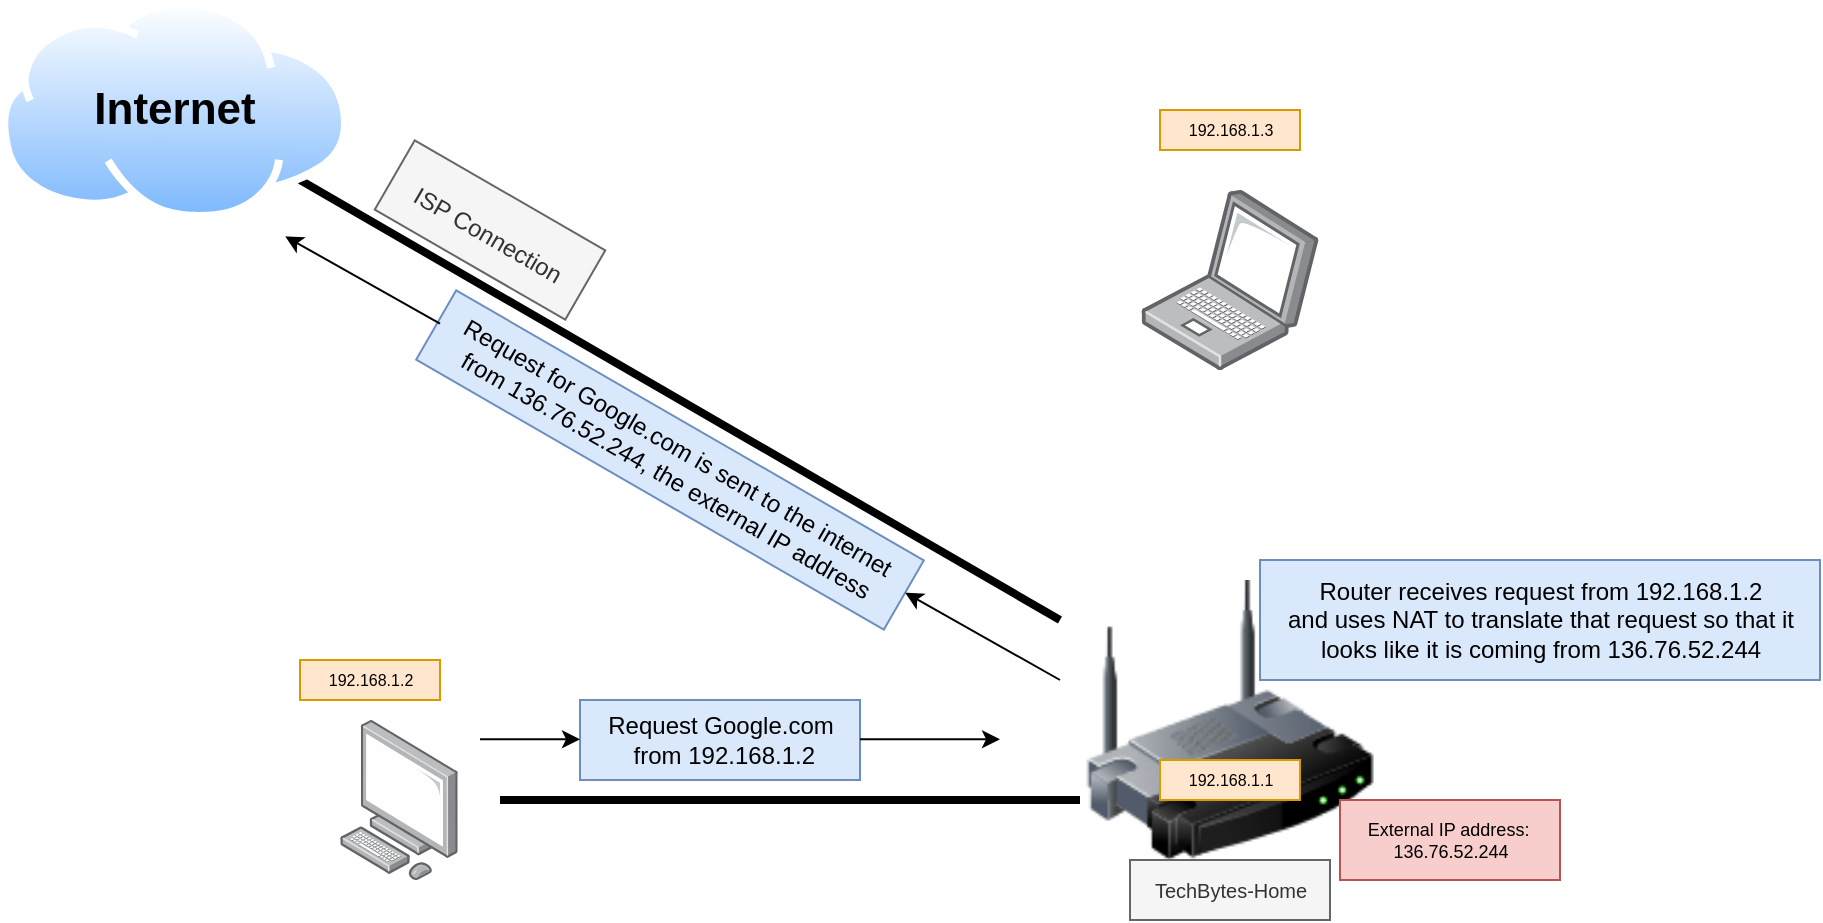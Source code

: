 <mxfile version="20.8.1" type="github"><diagram id="NsRht-lLn4OnHK625zL3" name="Page-1"><mxGraphModel dx="989" dy="524" grid="1" gridSize="10" guides="1" tooltips="1" connect="1" arrows="1" fold="1" page="1" pageScale="1" pageWidth="850" pageHeight="1100" math="0" shadow="0"><root><mxCell id="0"/><mxCell id="1" parent="0"/><mxCell id="-M55Hes9o6ZNuJsgK-iB-1" value="" style="image;html=1;image=img/lib/clip_art/networking/Wireless_Router_128x128.png" parent="1" vertex="1"><mxGeometry x="560" y="360" width="150" height="140" as="geometry"/></mxCell><mxCell id="-M55Hes9o6ZNuJsgK-iB-2" value="&lt;font style=&quot;font-size: 10px;&quot;&gt;TechBytes-Home&lt;/font&gt;" style="text;html=1;align=center;verticalAlign=middle;resizable=0;points=[];autosize=1;fillColor=#f5f5f5;fontColor=#333333;strokeColor=#666666;" parent="1" vertex="1"><mxGeometry x="585" y="500" width="100" height="30" as="geometry"/></mxCell><mxCell id="-M55Hes9o6ZNuJsgK-iB-3" value="" style="shape=image;html=1;verticalAlign=top;verticalLabelPosition=bottom;labelBackgroundColor=#ffffff;imageAspect=0;aspect=fixed;image=https://cdn1.iconfinder.com/data/icons/computer-hardware-line-vol-2/52/wifi__wireless__internet__network__signal__connection__router-128.png;rotation=0;" parent="1" vertex="1"><mxGeometry x="610" y="270" width="60" height="60" as="geometry"/></mxCell><mxCell id="-M55Hes9o6ZNuJsgK-iB-7" value="" style="points=[];aspect=fixed;html=1;align=center;shadow=0;dashed=0;image;image=img/lib/allied_telesis/computer_and_terminals/Personal_Computer.svg;" parent="1" vertex="1"><mxGeometry x="190" y="430" width="59.03" height="80" as="geometry"/></mxCell><mxCell id="-M55Hes9o6ZNuJsgK-iB-9" value="" style="points=[];aspect=fixed;html=1;align=center;shadow=0;dashed=0;image;image=img/lib/allied_telesis/computer_and_terminals/Laptop.svg;" parent="1" vertex="1"><mxGeometry x="590.64" y="165" width="88.73" height="90" as="geometry"/></mxCell><mxCell id="-M55Hes9o6ZNuJsgK-iB-14" value="" style="endArrow=none;html=1;rounded=0;jumpSize=12;endSize=14;startSize=10;strokeWidth=4;" parent="1" edge="1"><mxGeometry width="50" height="50" relative="1" as="geometry"><mxPoint x="270" y="470" as="sourcePoint"/><mxPoint x="560" y="470" as="targetPoint"/></mxGeometry></mxCell><mxCell id="-M55Hes9o6ZNuJsgK-iB-18" value="192.168.1.1" style="text;html=1;align=center;verticalAlign=middle;resizable=0;points=[];autosize=1;strokeColor=#d79b00;fillColor=#ffe6cc;fontSize=8;" parent="1" vertex="1"><mxGeometry x="600" y="450" width="70" height="20" as="geometry"/></mxCell><mxCell id="-M55Hes9o6ZNuJsgK-iB-19" value="192.168.1.3" style="text;html=1;align=center;verticalAlign=middle;resizable=0;points=[];autosize=1;strokeColor=#d79b00;fillColor=#ffe6cc;fontSize=8;" parent="1" vertex="1"><mxGeometry x="600" y="125" width="70" height="20" as="geometry"/></mxCell><mxCell id="-M55Hes9o6ZNuJsgK-iB-23" value="192.168.1.2" style="text;html=1;align=center;verticalAlign=middle;resizable=0;points=[];autosize=1;strokeColor=#d79b00;fillColor=#ffe6cc;fontSize=8;" parent="1" vertex="1"><mxGeometry x="170" y="400" width="70" height="20" as="geometry"/></mxCell><mxCell id="-M55Hes9o6ZNuJsgK-iB-24" value="" style="endArrow=none;html=1;rounded=0;strokeWidth=4;fontSize=8;startSize=10;endSize=14;jumpSize=12;" parent="1" edge="1"><mxGeometry width="50" height="50" relative="1" as="geometry"><mxPoint x="170" y="160" as="sourcePoint"/><mxPoint x="550" y="380" as="targetPoint"/></mxGeometry></mxCell><mxCell id="-M55Hes9o6ZNuJsgK-iB-25" value="" style="aspect=fixed;perimeter=ellipsePerimeter;html=1;align=center;shadow=0;dashed=0;spacingTop=3;image;image=img/lib/active_directory/internet_cloud.svg;fontSize=8;" parent="1" vertex="1"><mxGeometry x="20" y="70" width="174.6" height="110" as="geometry"/></mxCell><mxCell id="-M55Hes9o6ZNuJsgK-iB-26" value="&lt;font style=&quot;font-size: 22px;&quot;&gt;&lt;b&gt;Internet&lt;/b&gt;&lt;/font&gt;" style="text;html=1;align=center;verticalAlign=middle;resizable=0;points=[];autosize=1;strokeColor=none;fillColor=none;fontSize=14;" parent="1" vertex="1"><mxGeometry x="57.3" y="105" width="100" height="40" as="geometry"/></mxCell><mxCell id="-M55Hes9o6ZNuJsgK-iB-27" value="&lt;font style=&quot;font-size: 12px;&quot;&gt;ISP Connection&lt;/font&gt;" style="text;html=1;align=center;verticalAlign=middle;resizable=0;points=[];autosize=1;strokeColor=#666666;fillColor=#f5f5f5;fontSize=22;fontColor=#333333;rotation=30;" parent="1" vertex="1"><mxGeometry x="210" y="165" width="110" height="40" as="geometry"/></mxCell><mxCell id="B58YKUTHjgxhVN4QziEu-1" value="Request Google.com&lt;br&gt;&amp;nbsp;from 192.168.1.2" style="text;html=1;align=center;verticalAlign=middle;resizable=0;points=[];autosize=1;strokeColor=#6c8ebf;fillColor=#dae8fc;" vertex="1" parent="1"><mxGeometry x="310" y="420" width="140" height="40" as="geometry"/></mxCell><mxCell id="B58YKUTHjgxhVN4QziEu-2" value="" style="endArrow=classic;html=1;rounded=0;" edge="1" parent="1"><mxGeometry width="50" height="50" relative="1" as="geometry"><mxPoint x="450" y="439.66" as="sourcePoint"/><mxPoint x="520" y="439.66" as="targetPoint"/></mxGeometry></mxCell><mxCell id="B58YKUTHjgxhVN4QziEu-3" value="" style="endArrow=classic;html=1;rounded=0;" edge="1" parent="1"><mxGeometry width="50" height="50" relative="1" as="geometry"><mxPoint x="260" y="439.66" as="sourcePoint"/><mxPoint x="310" y="439.66" as="targetPoint"/><Array as="points"><mxPoint x="290" y="439.66"/></Array></mxGeometry></mxCell><mxCell id="B58YKUTHjgxhVN4QziEu-4" value="Router receives request from 192.168.1.2&lt;br&gt;and uses NAT to translate that request so that it &lt;br&gt;looks like it is coming from 136.76.52.244" style="text;html=1;align=center;verticalAlign=middle;resizable=0;points=[];autosize=1;strokeColor=#6c8ebf;fillColor=#dae8fc;" vertex="1" parent="1"><mxGeometry x="650" y="350" width="280" height="60" as="geometry"/></mxCell><mxCell id="B58YKUTHjgxhVN4QziEu-5" value="Request for Google.com is sent to the internet&lt;br&gt;&amp;nbsp;from 136.76.52.244, the external IP address" style="text;html=1;align=center;verticalAlign=middle;resizable=0;points=[];autosize=1;strokeColor=#6c8ebf;fillColor=#dae8fc;rotation=30;" vertex="1" parent="1"><mxGeometry x="220" y="280" width="270" height="40" as="geometry"/></mxCell><mxCell id="B58YKUTHjgxhVN4QziEu-6" value="" style="endArrow=classic;html=1;rounded=0;" edge="1" parent="1" target="B58YKUTHjgxhVN4QziEu-5"><mxGeometry width="50" height="50" relative="1" as="geometry"><mxPoint x="550" y="410" as="sourcePoint"/><mxPoint x="540" y="290" as="targetPoint"/></mxGeometry></mxCell><mxCell id="B58YKUTHjgxhVN4QziEu-7" value="" style="endArrow=classic;html=1;rounded=0;" edge="1" parent="1"><mxGeometry width="50" height="50" relative="1" as="geometry"><mxPoint x="240.0" y="231.83" as="sourcePoint"/><mxPoint x="162.588" y="188.162" as="targetPoint"/></mxGeometry></mxCell><mxCell id="B58YKUTHjgxhVN4QziEu-8" value="External IP address:&amp;nbsp;&lt;br style=&quot;font-size: 9px;&quot;&gt;136.76.52.244" style="text;html=1;align=center;verticalAlign=middle;resizable=0;points=[];autosize=1;strokeColor=#b85450;fillColor=#f8cecc;fontSize=9;" vertex="1" parent="1"><mxGeometry x="690" y="470" width="110" height="40" as="geometry"/></mxCell></root></mxGraphModel></diagram></mxfile>